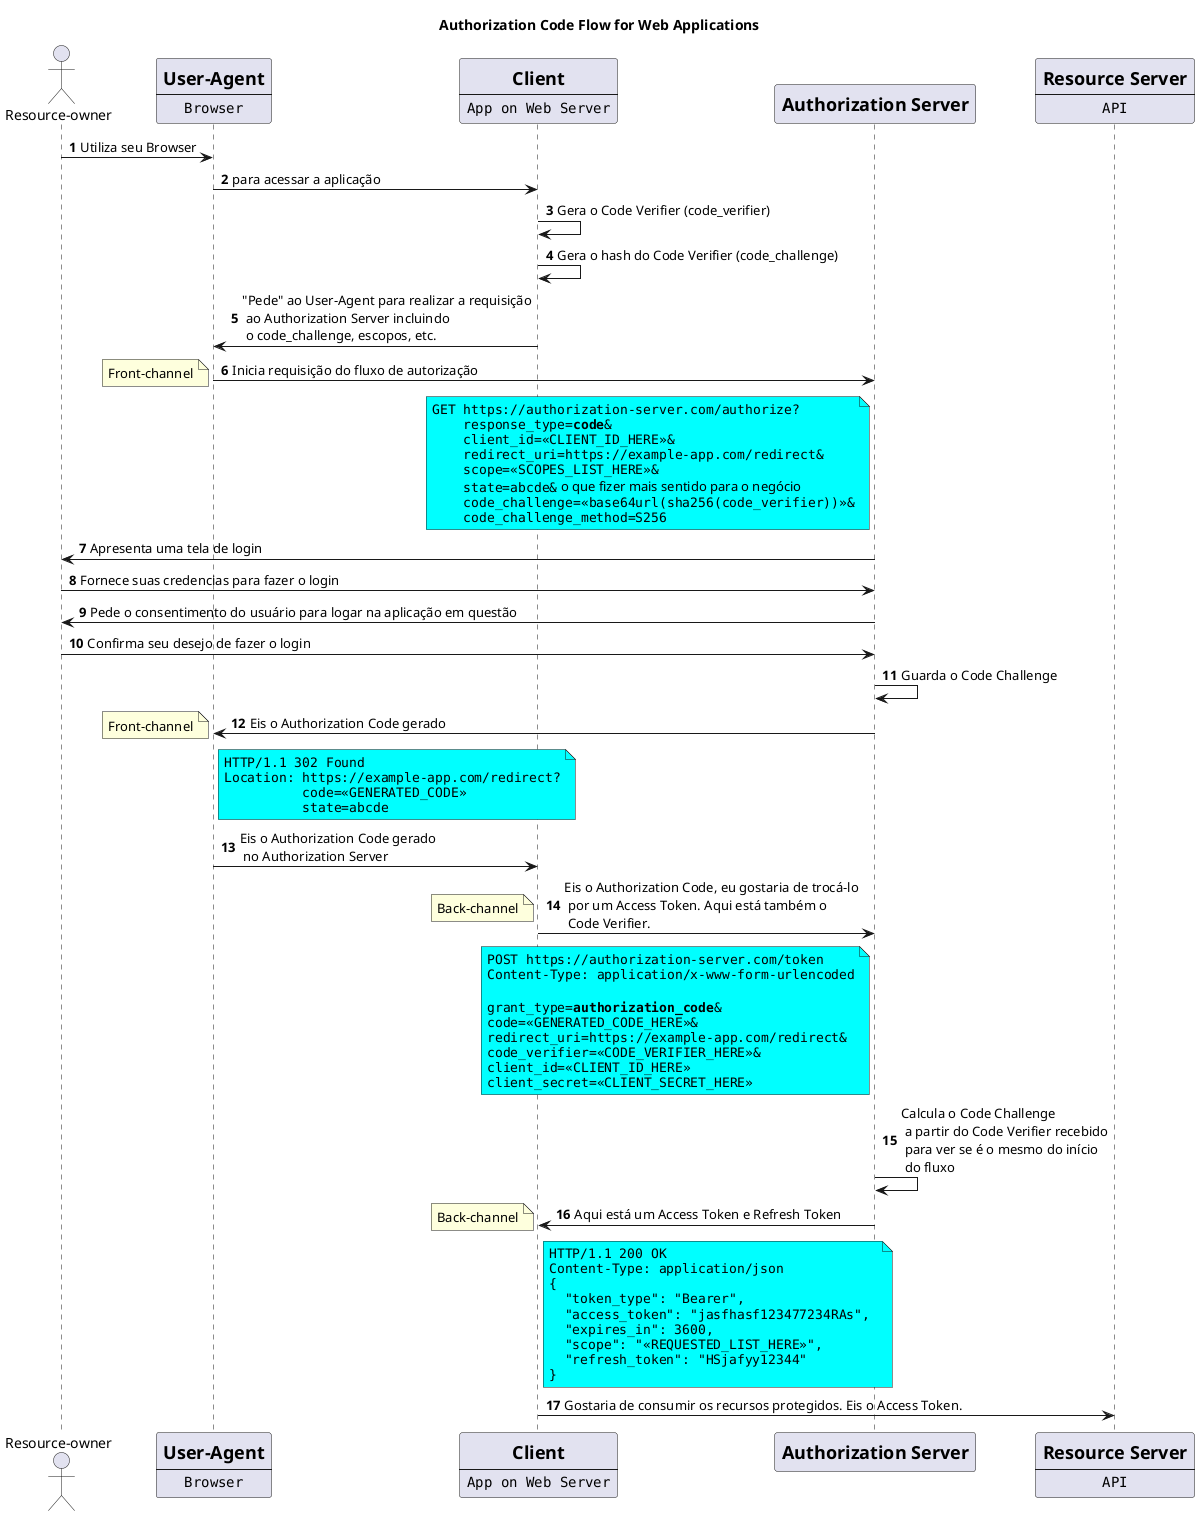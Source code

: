 @startuml

title Authorization Code Flow for Web Applications

actor "Resource-owner" as user
participant userAgent [
  =User-Agent
  ----
  ""Browser""
]
participant app [
  =Client
  ----
  ""App on Web Server""
]
participant oAuthServer [
  =Authorization Server
]
participant api [
  =Resource Server
  ----
  ""API""
]

autonumber
user -> userAgent: Utiliza seu Browser
userAgent -> app: para acessar a aplicação
app -> app: Gera o Code Verifier (code_verifier)
app -> app: Gera o hash do Code Verifier (code_challenge)
app -> userAgent: "Pede" ao User-Agent para realizar a requisição\n ao Authorization Server incluindo\n o code_challenge, escopos, etc.

userAgent -> oAuthServer: Inicia requisição do fluxo de autorização
note left: Front-channel
note left of oAuthServer #aqua
  ""GET https://authorization-server.com/authorize?""
  ""    response_type=**code**&""
  ""    client_id=<<CLIENT_ID_HERE>>&""
  ""    redirect_uri=https://example-app.com/redirect&""
  ""    scope=<<SCOPES_LIST_HERE>>&""
  ""    state=abcde&"" o que fizer mais sentido para o negócio
  ""    code_challenge=<<base64url(sha256(code_verifier))>>&""
  ""    code_challenge_method=S256""
end note

oAuthServer -> user: Apresenta uma tela de login
user -> oAuthServer: Fornece suas credencias para fazer o login
oAuthServer -> user: Pede o consentimento do usuário para logar na aplicação em questão
user -> oAuthServer: Confirma seu desejo de fazer o login
oAuthServer -> oAuthServer: Guarda o Code Challenge

oAuthServer -> userAgent: Eis o Authorization Code gerado
note left: Front-channel
note right of userAgent #aqua
  ""HTTP/1.1 302 Found""
  ""Location: https://example-app.com/redirect?""
  ""          code=<<GENERATED_CODE>>""
  ""          state=abcde""
end note

userAgent -> app: Eis o Authorization Code gerado\n no Authorization Server

app -> oAuthServer: Eis o Authorization Code, eu gostaria de trocá-lo\n por um Access Token. Aqui está também o\n Code Verifier.
note left: Back-channel
note left of oAuthServer #aqua
  ""POST https://authorization-server.com/token""
  ""Content-Type: application/x-www-form-urlencoded""
  
  ""grant_type=**authorization_code**&""
  ""code=<<GENERATED_CODE_HERE>>&""
  ""redirect_uri=https://example-app.com/redirect&""
  ""code_verifier=<<CODE_VERIFIER_HERE>>&""
  ""client_id=<<CLIENT_ID_HERE>>""
  ""client_secret=<<CLIENT_SECRET_HERE>>""
end note

oAuthServer -> oAuthServer: Calcula o Code Challenge\n a partir do Code Verifier recebido\n para ver se é o mesmo do início\n do fluxo

oAuthServer -> app: Aqui está um Access Token e Refresh Token
note left: Back-channel
note right of app #aqua
  ""HTTP/1.1 200 OK""
  ""Content-Type: application/json""
  ""{""
  ""  "token_type": "Bearer", ""
  ""  "access_token": "jasfhasf123477234RAs", ""
  ""  "expires_in": 3600, ""
  ""  "scope": "<<REQUESTED_LIST_HERE>>", ""
  ""  "refresh_token": "HSjafyy12344" ""
  ""}""
end note

app -> api: Gostaria de consumir os recursos protegidos. Eis o Access Token.

@enduml